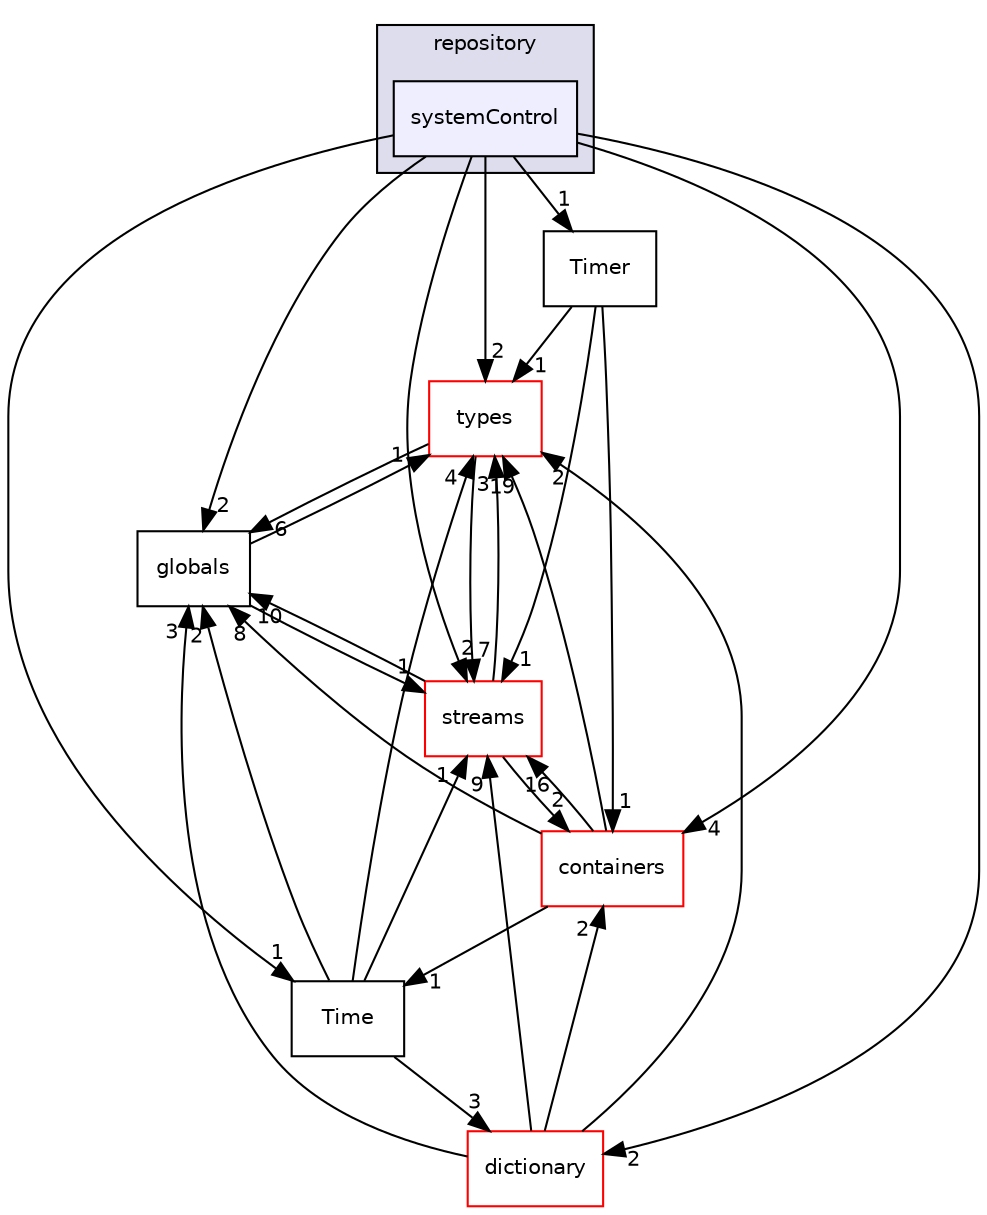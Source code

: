 digraph "src/phasicFlow/repository/systemControl" {
  compound=true
  node [ fontsize="10", fontname="Helvetica"];
  edge [ labelfontsize="10", labelfontname="Helvetica"];
  subgraph clusterdir_8a09dd5b7fce343a5c545316ddba4e1b {
    graph [ bgcolor="#ddddee", pencolor="black", label="repository" fontname="Helvetica", fontsize="10", URL="dir_8a09dd5b7fce343a5c545316ddba4e1b.html"]
  dir_0bc712f0655242ad4a9b6418726e892d [shape=box, label="systemControl", style="filled", fillcolor="#eeeeff", pencolor="black", URL="dir_0bc712f0655242ad4a9b6418726e892d.html"];
  }
  dir_e8baec020e471dff3bc06b812491e6c5 [shape=box label="types" fillcolor="white" style="filled" color="red" URL="dir_e8baec020e471dff3bc06b812491e6c5.html"];
  dir_5f6559faa080c0b07ec2a71fd7e912fc [shape=box label="globals" URL="dir_5f6559faa080c0b07ec2a71fd7e912fc.html"];
  dir_b13948a90891cb8a59f39ab8c50a8102 [shape=box label="streams" fillcolor="white" style="filled" color="red" URL="dir_b13948a90891cb8a59f39ab8c50a8102.html"];
  dir_d08d2b79f34083bef6f49ca610481fd2 [shape=box label="Timer" URL="dir_d08d2b79f34083bef6f49ca610481fd2.html"];
  dir_74a3bd5d559eb2469f344a26dc365ad0 [shape=box label="containers" fillcolor="white" style="filled" color="red" URL="dir_74a3bd5d559eb2469f344a26dc365ad0.html"];
  dir_1220c712ed5f98fd84ba71b4848374db [shape=box label="dictionary" fillcolor="white" style="filled" color="red" URL="dir_1220c712ed5f98fd84ba71b4848374db.html"];
  dir_cbad02237acb97f82e9873a8dfa02a5b [shape=box label="Time" URL="dir_cbad02237acb97f82e9873a8dfa02a5b.html"];
  dir_e8baec020e471dff3bc06b812491e6c5->dir_5f6559faa080c0b07ec2a71fd7e912fc [headlabel="6", labeldistance=1.5 headhref="dir_000175_000117.html"];
  dir_e8baec020e471dff3bc06b812491e6c5->dir_b13948a90891cb8a59f39ab8c50a8102 [headlabel="7", labeldistance=1.5 headhref="dir_000175_000131.html"];
  dir_5f6559faa080c0b07ec2a71fd7e912fc->dir_e8baec020e471dff3bc06b812491e6c5 [headlabel="1", labeldistance=1.5 headhref="dir_000117_000175.html"];
  dir_5f6559faa080c0b07ec2a71fd7e912fc->dir_b13948a90891cb8a59f39ab8c50a8102 [headlabel="1", labeldistance=1.5 headhref="dir_000117_000131.html"];
  dir_b13948a90891cb8a59f39ab8c50a8102->dir_e8baec020e471dff3bc06b812491e6c5 [headlabel="3", labeldistance=1.5 headhref="dir_000131_000175.html"];
  dir_b13948a90891cb8a59f39ab8c50a8102->dir_5f6559faa080c0b07ec2a71fd7e912fc [headlabel="10", labeldistance=1.5 headhref="dir_000131_000117.html"];
  dir_b13948a90891cb8a59f39ab8c50a8102->dir_74a3bd5d559eb2469f344a26dc365ad0 [headlabel="2", labeldistance=1.5 headhref="dir_000131_000084.html"];
  dir_0bc712f0655242ad4a9b6418726e892d->dir_e8baec020e471dff3bc06b812491e6c5 [headlabel="2", labeldistance=1.5 headhref="dir_000127_000175.html"];
  dir_0bc712f0655242ad4a9b6418726e892d->dir_5f6559faa080c0b07ec2a71fd7e912fc [headlabel="2", labeldistance=1.5 headhref="dir_000127_000117.html"];
  dir_0bc712f0655242ad4a9b6418726e892d->dir_b13948a90891cb8a59f39ab8c50a8102 [headlabel="2", labeldistance=1.5 headhref="dir_000127_000131.html"];
  dir_0bc712f0655242ad4a9b6418726e892d->dir_d08d2b79f34083bef6f49ca610481fd2 [headlabel="1", labeldistance=1.5 headhref="dir_000127_000173.html"];
  dir_0bc712f0655242ad4a9b6418726e892d->dir_74a3bd5d559eb2469f344a26dc365ad0 [headlabel="4", labeldistance=1.5 headhref="dir_000127_000084.html"];
  dir_0bc712f0655242ad4a9b6418726e892d->dir_1220c712ed5f98fd84ba71b4848374db [headlabel="2", labeldistance=1.5 headhref="dir_000127_000112.html"];
  dir_0bc712f0655242ad4a9b6418726e892d->dir_cbad02237acb97f82e9873a8dfa02a5b [headlabel="1", labeldistance=1.5 headhref="dir_000127_000128.html"];
  dir_d08d2b79f34083bef6f49ca610481fd2->dir_e8baec020e471dff3bc06b812491e6c5 [headlabel="1", labeldistance=1.5 headhref="dir_000173_000175.html"];
  dir_d08d2b79f34083bef6f49ca610481fd2->dir_b13948a90891cb8a59f39ab8c50a8102 [headlabel="1", labeldistance=1.5 headhref="dir_000173_000131.html"];
  dir_d08d2b79f34083bef6f49ca610481fd2->dir_74a3bd5d559eb2469f344a26dc365ad0 [headlabel="1", labeldistance=1.5 headhref="dir_000173_000084.html"];
  dir_74a3bd5d559eb2469f344a26dc365ad0->dir_e8baec020e471dff3bc06b812491e6c5 [headlabel="19", labeldistance=1.5 headhref="dir_000084_000175.html"];
  dir_74a3bd5d559eb2469f344a26dc365ad0->dir_5f6559faa080c0b07ec2a71fd7e912fc [headlabel="8", labeldistance=1.5 headhref="dir_000084_000117.html"];
  dir_74a3bd5d559eb2469f344a26dc365ad0->dir_b13948a90891cb8a59f39ab8c50a8102 [headlabel="16", labeldistance=1.5 headhref="dir_000084_000131.html"];
  dir_74a3bd5d559eb2469f344a26dc365ad0->dir_cbad02237acb97f82e9873a8dfa02a5b [headlabel="1", labeldistance=1.5 headhref="dir_000084_000128.html"];
  dir_1220c712ed5f98fd84ba71b4848374db->dir_e8baec020e471dff3bc06b812491e6c5 [headlabel="2", labeldistance=1.5 headhref="dir_000112_000175.html"];
  dir_1220c712ed5f98fd84ba71b4848374db->dir_5f6559faa080c0b07ec2a71fd7e912fc [headlabel="3", labeldistance=1.5 headhref="dir_000112_000117.html"];
  dir_1220c712ed5f98fd84ba71b4848374db->dir_b13948a90891cb8a59f39ab8c50a8102 [headlabel="9", labeldistance=1.5 headhref="dir_000112_000131.html"];
  dir_1220c712ed5f98fd84ba71b4848374db->dir_74a3bd5d559eb2469f344a26dc365ad0 [headlabel="2", labeldistance=1.5 headhref="dir_000112_000084.html"];
  dir_cbad02237acb97f82e9873a8dfa02a5b->dir_e8baec020e471dff3bc06b812491e6c5 [headlabel="4", labeldistance=1.5 headhref="dir_000128_000175.html"];
  dir_cbad02237acb97f82e9873a8dfa02a5b->dir_5f6559faa080c0b07ec2a71fd7e912fc [headlabel="2", labeldistance=1.5 headhref="dir_000128_000117.html"];
  dir_cbad02237acb97f82e9873a8dfa02a5b->dir_b13948a90891cb8a59f39ab8c50a8102 [headlabel="1", labeldistance=1.5 headhref="dir_000128_000131.html"];
  dir_cbad02237acb97f82e9873a8dfa02a5b->dir_1220c712ed5f98fd84ba71b4848374db [headlabel="3", labeldistance=1.5 headhref="dir_000128_000112.html"];
}

